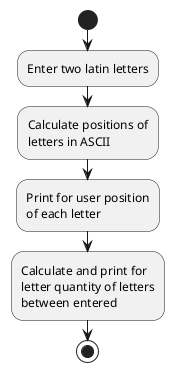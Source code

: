 @startuml
'https://plantuml.com/activity-diagram-beta

start
:Enter two latin letters;
:Calculate positions of
letters in ASCII;
:Print for user position
of each letter;
:Calculate and print for
letter quantity of letters
between entered;

stop

@enduml
